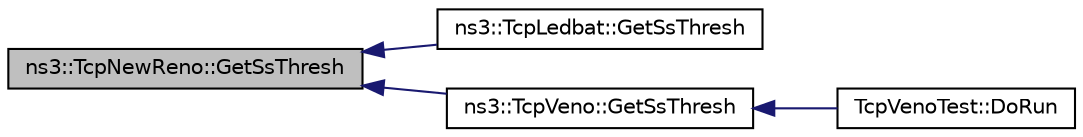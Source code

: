 digraph "ns3::TcpNewReno::GetSsThresh"
{
  edge [fontname="Helvetica",fontsize="10",labelfontname="Helvetica",labelfontsize="10"];
  node [fontname="Helvetica",fontsize="10",shape=record];
  rankdir="LR";
  Node1 [label="ns3::TcpNewReno::GetSsThresh",height=0.2,width=0.4,color="black", fillcolor="grey75", style="filled", fontcolor="black"];
  Node1 -> Node2 [dir="back",color="midnightblue",fontsize="10",style="solid"];
  Node2 [label="ns3::TcpLedbat::GetSsThresh",height=0.2,width=0.4,color="black", fillcolor="white", style="filled",URL="$dc/d18/classns3_1_1TcpLedbat.html#a8d228eff64ff4a9d8d64e939ee19d016",tooltip="Get the slow start threshold. "];
  Node1 -> Node3 [dir="back",color="midnightblue",fontsize="10",style="solid"];
  Node3 [label="ns3::TcpVeno::GetSsThresh",height=0.2,width=0.4,color="black", fillcolor="white", style="filled",URL="$df/d4d/classns3_1_1TcpVeno.html#a03a169d4fd7653a6a56a7963578cc489",tooltip="Get slow start threshold during Veno multiplicative-decrease phase. "];
  Node3 -> Node4 [dir="back",color="midnightblue",fontsize="10",style="solid"];
  Node4 [label="TcpVenoTest::DoRun",height=0.2,width=0.4,color="black", fillcolor="white", style="filled",URL="$db/d48/classTcpVenoTest.html#ac9a8c938515295419b597b999c724100",tooltip="Implementation to actually run this TestCase. "];
}
